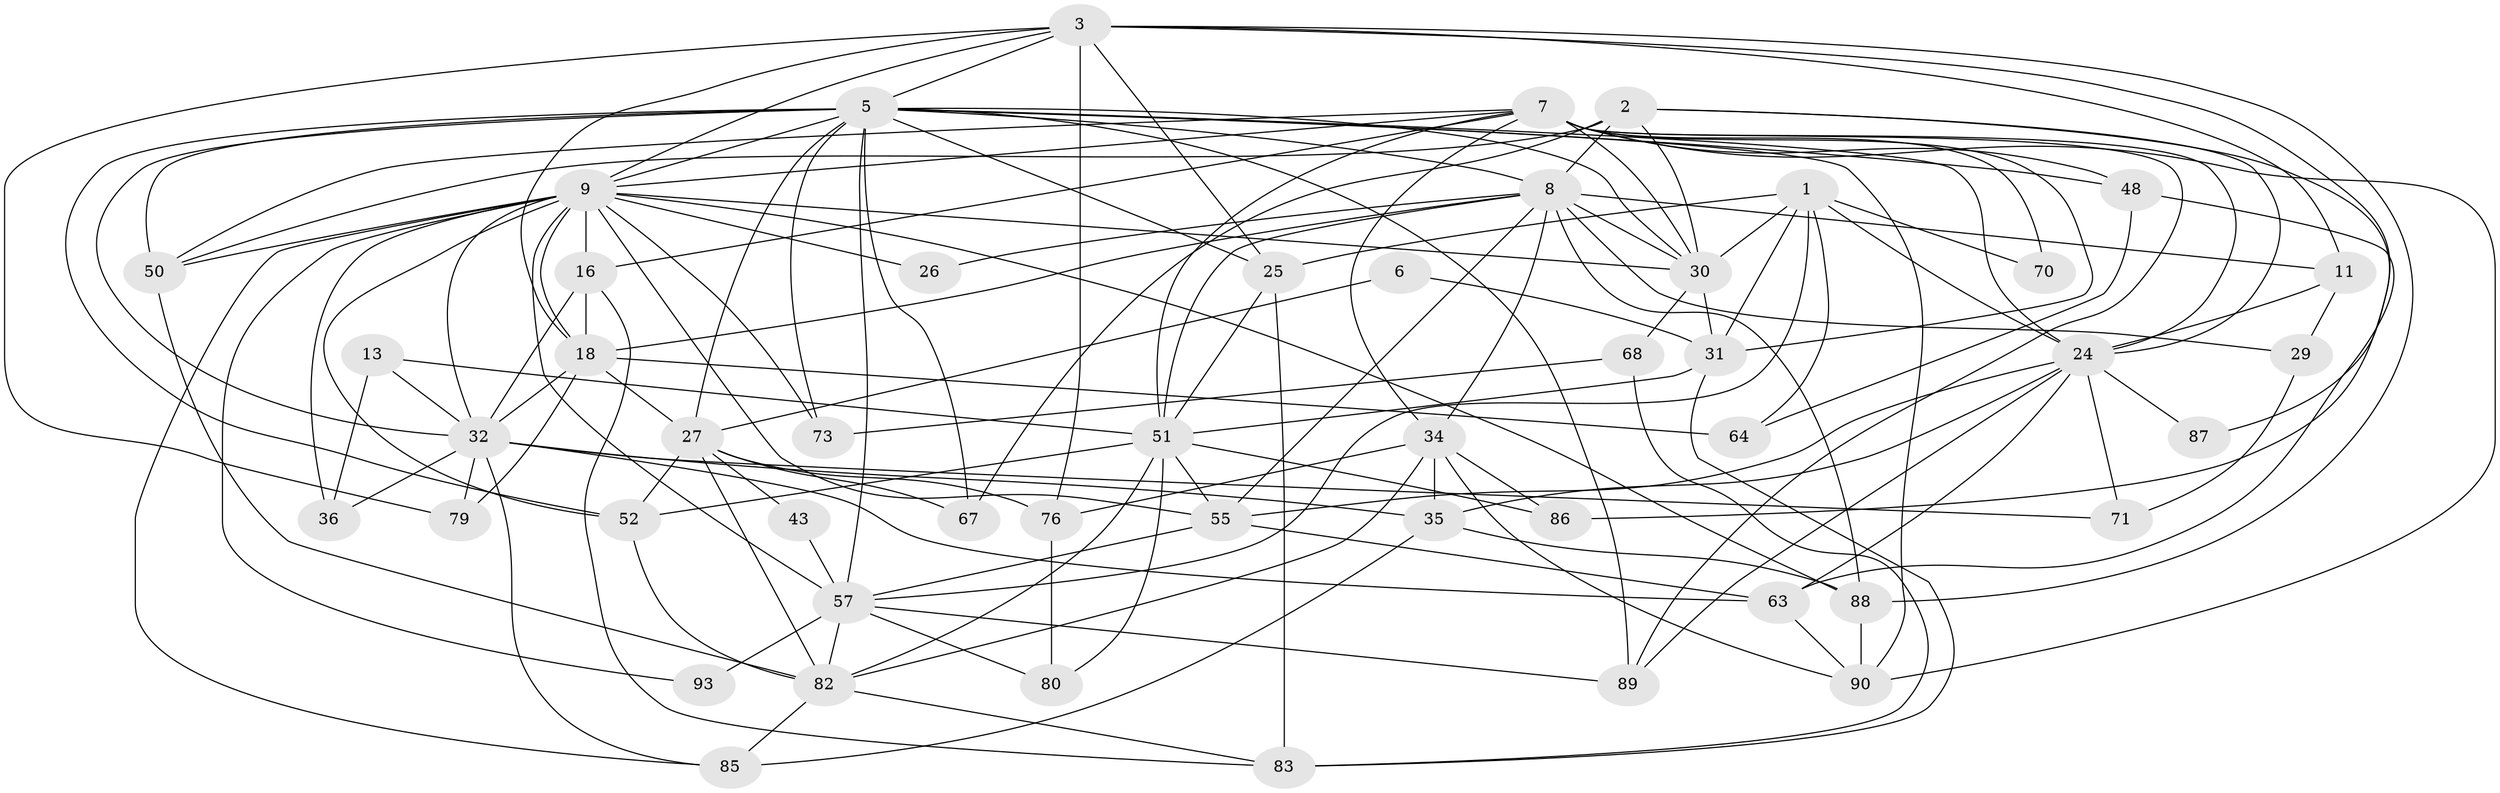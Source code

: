 // original degree distribution, {2: 0.08080808080808081, 3: 0.3333333333333333, 5: 0.26262626262626265, 7: 0.030303030303030304, 4: 0.23232323232323232, 6: 0.050505050505050504, 8: 0.010101010101010102}
// Generated by graph-tools (version 1.1) at 2025/14/03/09/25 04:14:50]
// undirected, 49 vertices, 140 edges
graph export_dot {
graph [start="1"]
  node [color=gray90,style=filled];
  1 [super="+4"];
  2 [super="+17+37"];
  3 [super="+60+21"];
  5 [super="+14+20+10"];
  6;
  7 [super="+69+23"];
  8 [super="+22+45"];
  9 [super="+58+12+49"];
  11 [super="+74"];
  13;
  16 [super="+41+38"];
  18 [super="+84"];
  24 [super="+46+42"];
  25 [super="+61"];
  26;
  27 [super="+77"];
  29;
  30 [super="+39"];
  31 [super="+54"];
  32 [super="+62+44+47"];
  34 [super="+72+40"];
  35;
  36;
  43;
  48;
  50;
  51 [super="+59"];
  52 [super="+53"];
  55 [super="+56"];
  57 [super="+75"];
  63;
  64;
  67;
  68;
  70;
  71;
  73;
  76;
  79;
  80;
  82;
  83;
  85;
  86;
  87;
  88;
  89;
  90;
  93;
  1 -- 64;
  1 -- 70;
  1 -- 24;
  1 -- 25;
  1 -- 57;
  1 -- 30;
  1 -- 31;
  2 -- 50 [weight=2];
  2 -- 30;
  2 -- 67;
  2 -- 86;
  2 -- 8 [weight=2];
  2 -- 24;
  3 -- 11;
  3 -- 88;
  3 -- 76;
  3 -- 79;
  3 -- 5;
  3 -- 25;
  3 -- 87;
  3 -- 18;
  3 -- 9;
  5 -- 90;
  5 -- 50;
  5 -- 67;
  5 -- 57;
  5 -- 30;
  5 -- 32;
  5 -- 9;
  5 -- 52 [weight=2];
  5 -- 8;
  5 -- 24;
  5 -- 25;
  5 -- 48;
  5 -- 89;
  5 -- 73;
  5 -- 27;
  6 -- 27;
  6 -- 31;
  7 -- 89;
  7 -- 9;
  7 -- 24;
  7 -- 34;
  7 -- 70;
  7 -- 48;
  7 -- 50;
  7 -- 51;
  7 -- 90;
  7 -- 30;
  7 -- 31;
  7 -- 16;
  8 -- 88;
  8 -- 26;
  8 -- 18;
  8 -- 55;
  8 -- 29;
  8 -- 51;
  8 -- 11;
  8 -- 34;
  8 -- 30;
  9 -- 85;
  9 -- 26 [weight=2];
  9 -- 32;
  9 -- 50;
  9 -- 18;
  9 -- 88;
  9 -- 57 [weight=2];
  9 -- 73;
  9 -- 16;
  9 -- 55;
  9 -- 93;
  9 -- 36;
  9 -- 52;
  9 -- 30;
  11 -- 24;
  11 -- 29;
  13 -- 36;
  13 -- 51;
  13 -- 32;
  16 -- 83;
  16 -- 32;
  16 -- 18;
  18 -- 27;
  18 -- 64;
  18 -- 79;
  18 -- 32;
  24 -- 71;
  24 -- 35;
  24 -- 87;
  24 -- 55;
  24 -- 89;
  24 -- 63;
  25 -- 83;
  25 -- 51;
  27 -- 43;
  27 -- 76;
  27 -- 67;
  27 -- 52;
  27 -- 82;
  29 -- 71;
  30 -- 68;
  30 -- 31 [weight=2];
  31 -- 51;
  31 -- 83;
  32 -- 85;
  32 -- 36;
  32 -- 35;
  32 -- 63;
  32 -- 71;
  32 -- 79;
  34 -- 86;
  34 -- 35;
  34 -- 90;
  34 -- 76;
  34 -- 82;
  35 -- 85;
  35 -- 88;
  43 -- 57;
  48 -- 63;
  48 -- 64;
  50 -- 82;
  51 -- 82;
  51 -- 86;
  51 -- 55;
  51 -- 80;
  51 -- 52;
  52 -- 82;
  55 -- 57;
  55 -- 63;
  57 -- 80;
  57 -- 93;
  57 -- 89;
  57 -- 82;
  63 -- 90;
  68 -- 73;
  68 -- 83;
  76 -- 80;
  82 -- 83;
  82 -- 85;
  88 -- 90;
}
